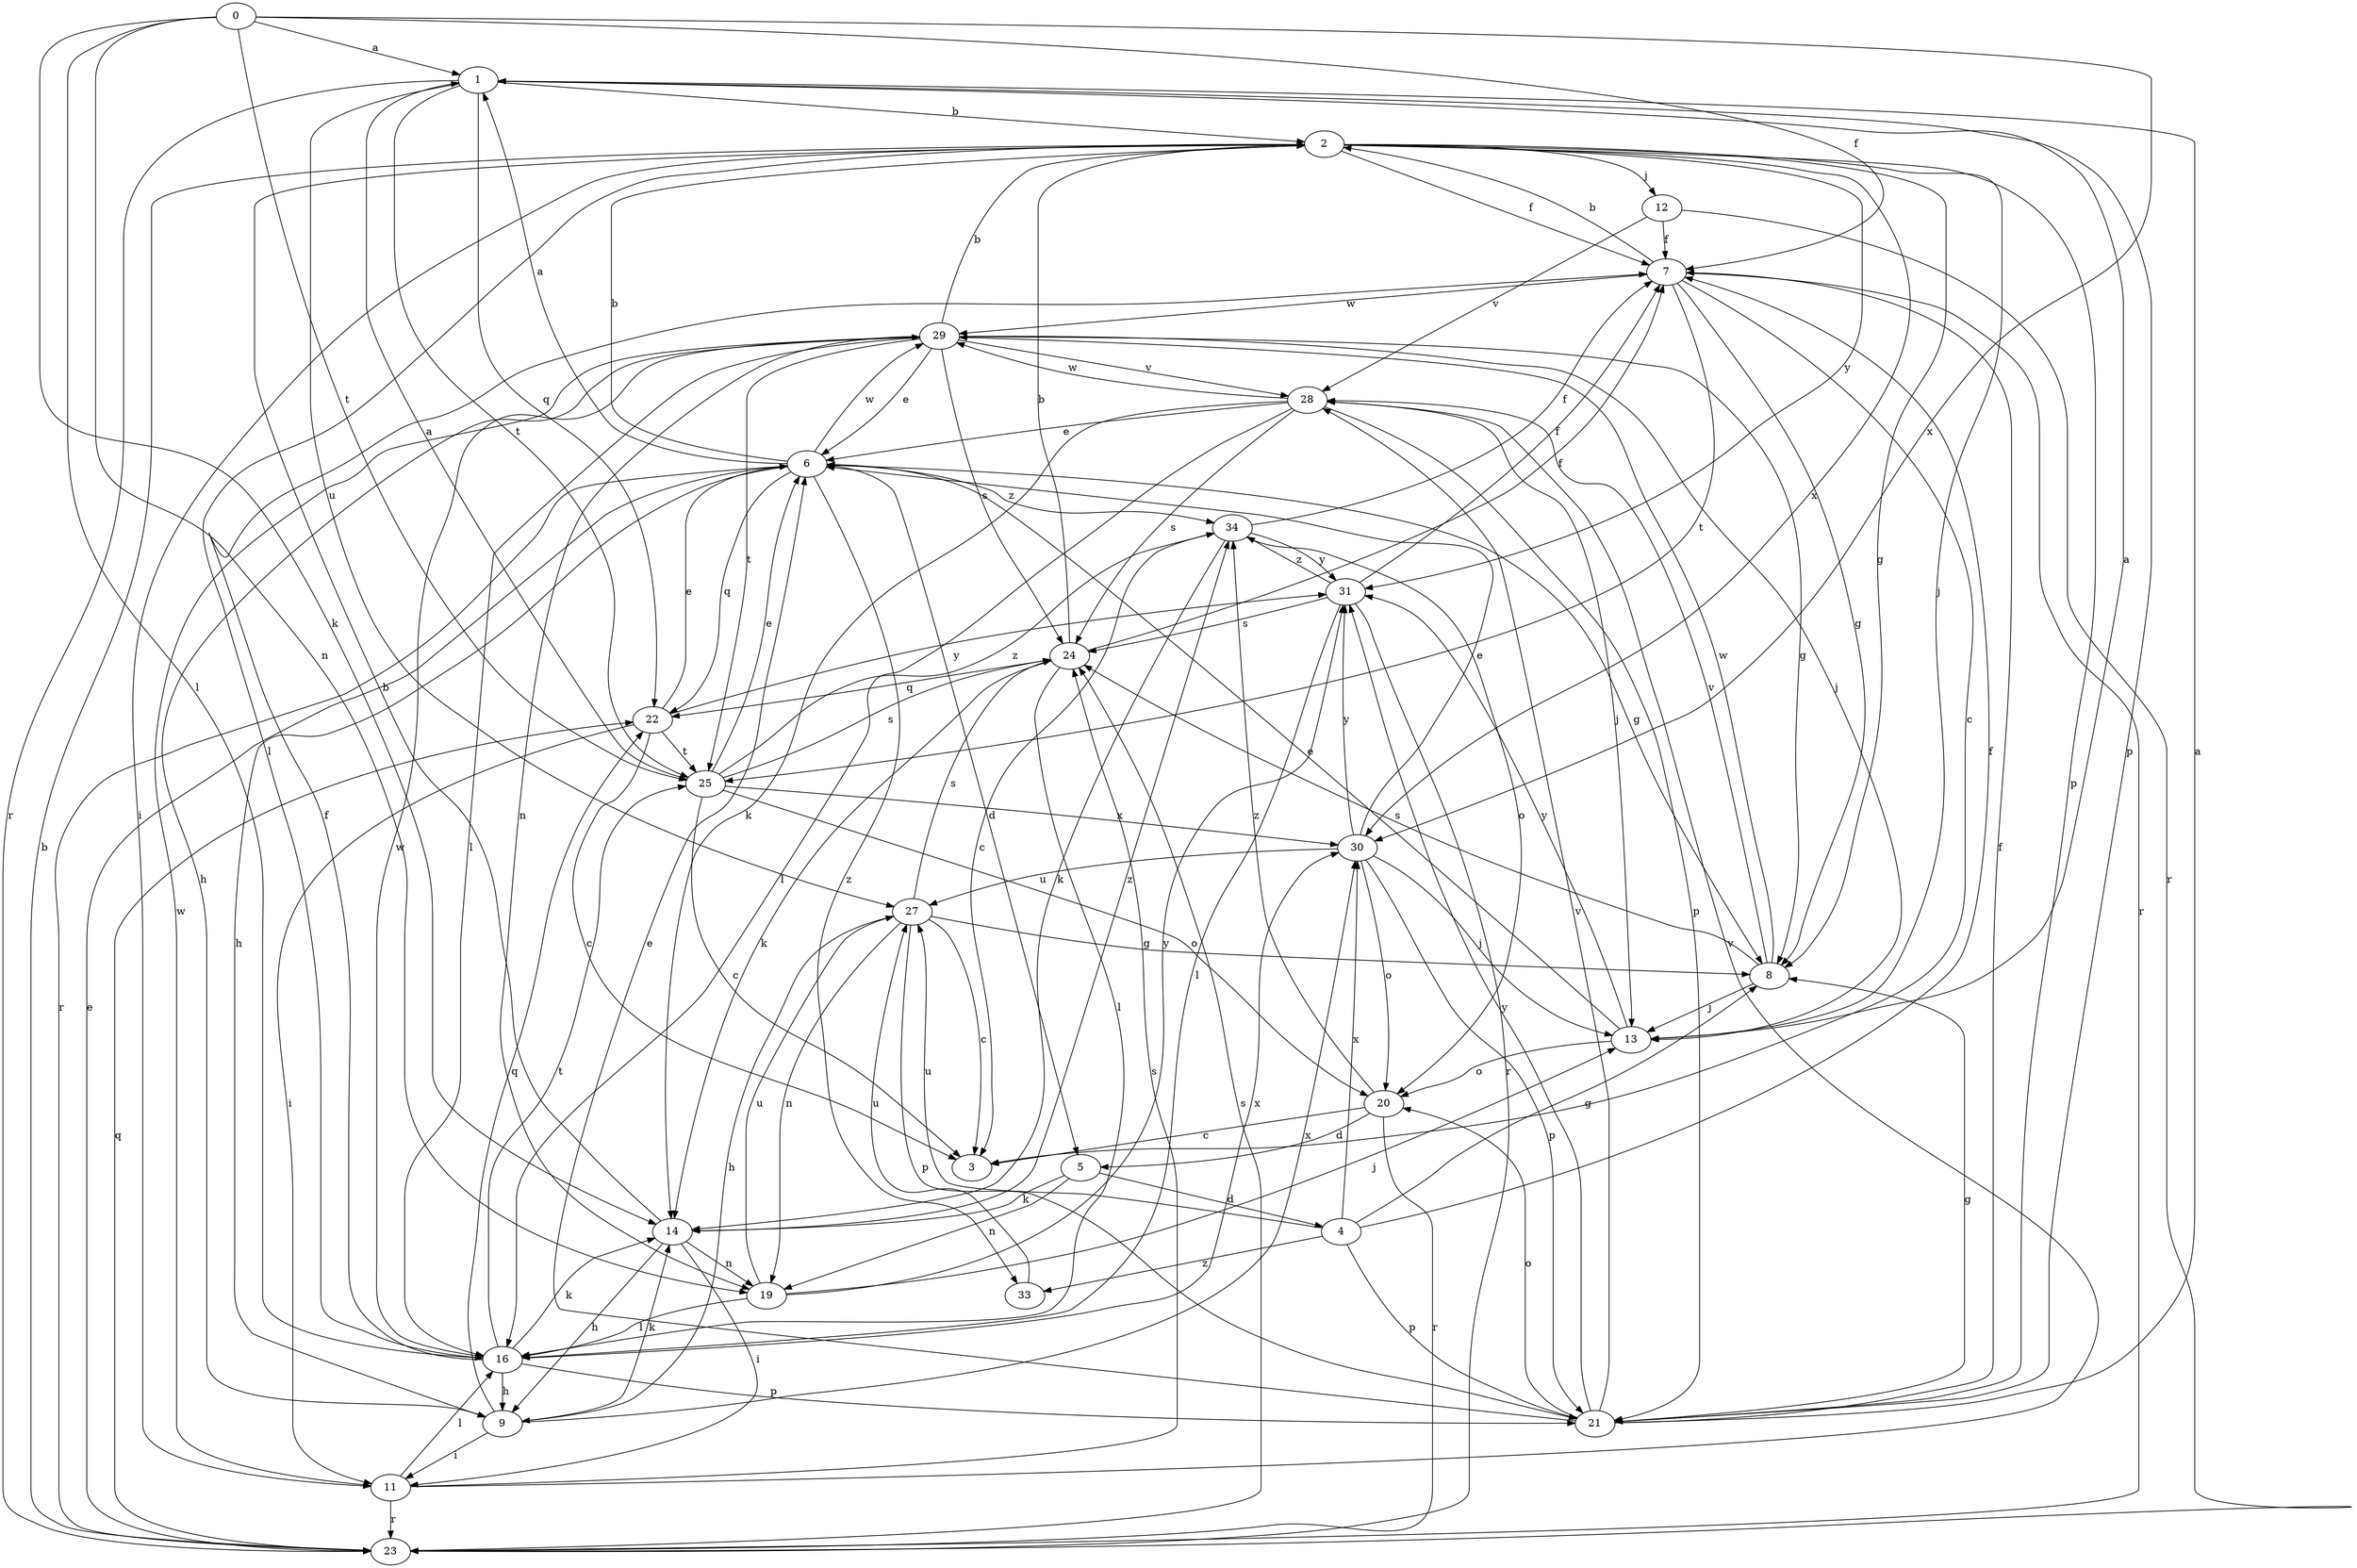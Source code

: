 strict digraph  {
0;
1;
2;
3;
4;
5;
6;
7;
8;
9;
11;
12;
13;
14;
16;
19;
20;
21;
22;
23;
24;
25;
27;
28;
29;
30;
31;
33;
34;
0 -> 1  [label=a];
0 -> 7  [label=f];
0 -> 14  [label=k];
0 -> 16  [label=l];
0 -> 19  [label=n];
0 -> 25  [label=t];
0 -> 30  [label=x];
1 -> 2  [label=b];
1 -> 21  [label=p];
1 -> 22  [label=q];
1 -> 23  [label=r];
1 -> 25  [label=t];
1 -> 27  [label=u];
2 -> 7  [label=f];
2 -> 8  [label=g];
2 -> 11  [label=i];
2 -> 12  [label=j];
2 -> 13  [label=j];
2 -> 16  [label=l];
2 -> 21  [label=p];
2 -> 30  [label=x];
2 -> 31  [label=y];
4 -> 7  [label=f];
4 -> 8  [label=g];
4 -> 21  [label=p];
4 -> 27  [label=u];
4 -> 30  [label=x];
4 -> 33  [label=z];
5 -> 4  [label=d];
5 -> 14  [label=k];
5 -> 19  [label=n];
6 -> 1  [label=a];
6 -> 2  [label=b];
6 -> 5  [label=d];
6 -> 8  [label=g];
6 -> 9  [label=h];
6 -> 22  [label=q];
6 -> 23  [label=r];
6 -> 29  [label=w];
6 -> 33  [label=z];
6 -> 34  [label=z];
7 -> 2  [label=b];
7 -> 3  [label=c];
7 -> 8  [label=g];
7 -> 23  [label=r];
7 -> 25  [label=t];
7 -> 29  [label=w];
8 -> 13  [label=j];
8 -> 24  [label=s];
8 -> 28  [label=v];
8 -> 29  [label=w];
9 -> 11  [label=i];
9 -> 14  [label=k];
9 -> 22  [label=q];
9 -> 30  [label=x];
11 -> 16  [label=l];
11 -> 23  [label=r];
11 -> 24  [label=s];
11 -> 28  [label=v];
11 -> 29  [label=w];
12 -> 7  [label=f];
12 -> 23  [label=r];
12 -> 28  [label=v];
13 -> 1  [label=a];
13 -> 6  [label=e];
13 -> 20  [label=o];
13 -> 31  [label=y];
14 -> 2  [label=b];
14 -> 9  [label=h];
14 -> 11  [label=i];
14 -> 19  [label=n];
14 -> 34  [label=z];
16 -> 7  [label=f];
16 -> 9  [label=h];
16 -> 14  [label=k];
16 -> 21  [label=p];
16 -> 25  [label=t];
16 -> 29  [label=w];
16 -> 30  [label=x];
19 -> 13  [label=j];
19 -> 16  [label=l];
19 -> 27  [label=u];
19 -> 31  [label=y];
20 -> 3  [label=c];
20 -> 5  [label=d];
20 -> 23  [label=r];
20 -> 34  [label=z];
21 -> 1  [label=a];
21 -> 6  [label=e];
21 -> 7  [label=f];
21 -> 8  [label=g];
21 -> 20  [label=o];
21 -> 28  [label=v];
21 -> 31  [label=y];
22 -> 3  [label=c];
22 -> 6  [label=e];
22 -> 11  [label=i];
22 -> 25  [label=t];
22 -> 31  [label=y];
23 -> 2  [label=b];
23 -> 6  [label=e];
23 -> 22  [label=q];
23 -> 24  [label=s];
24 -> 2  [label=b];
24 -> 7  [label=f];
24 -> 14  [label=k];
24 -> 16  [label=l];
24 -> 22  [label=q];
25 -> 1  [label=a];
25 -> 3  [label=c];
25 -> 6  [label=e];
25 -> 20  [label=o];
25 -> 24  [label=s];
25 -> 30  [label=x];
25 -> 34  [label=z];
27 -> 3  [label=c];
27 -> 8  [label=g];
27 -> 9  [label=h];
27 -> 19  [label=n];
27 -> 21  [label=p];
27 -> 24  [label=s];
28 -> 6  [label=e];
28 -> 13  [label=j];
28 -> 14  [label=k];
28 -> 16  [label=l];
28 -> 21  [label=p];
28 -> 24  [label=s];
28 -> 29  [label=w];
29 -> 2  [label=b];
29 -> 6  [label=e];
29 -> 8  [label=g];
29 -> 9  [label=h];
29 -> 13  [label=j];
29 -> 16  [label=l];
29 -> 19  [label=n];
29 -> 24  [label=s];
29 -> 25  [label=t];
29 -> 28  [label=v];
30 -> 6  [label=e];
30 -> 13  [label=j];
30 -> 20  [label=o];
30 -> 21  [label=p];
30 -> 27  [label=u];
30 -> 31  [label=y];
31 -> 7  [label=f];
31 -> 16  [label=l];
31 -> 23  [label=r];
31 -> 24  [label=s];
31 -> 34  [label=z];
33 -> 27  [label=u];
34 -> 3  [label=c];
34 -> 7  [label=f];
34 -> 14  [label=k];
34 -> 20  [label=o];
34 -> 31  [label=y];
}
